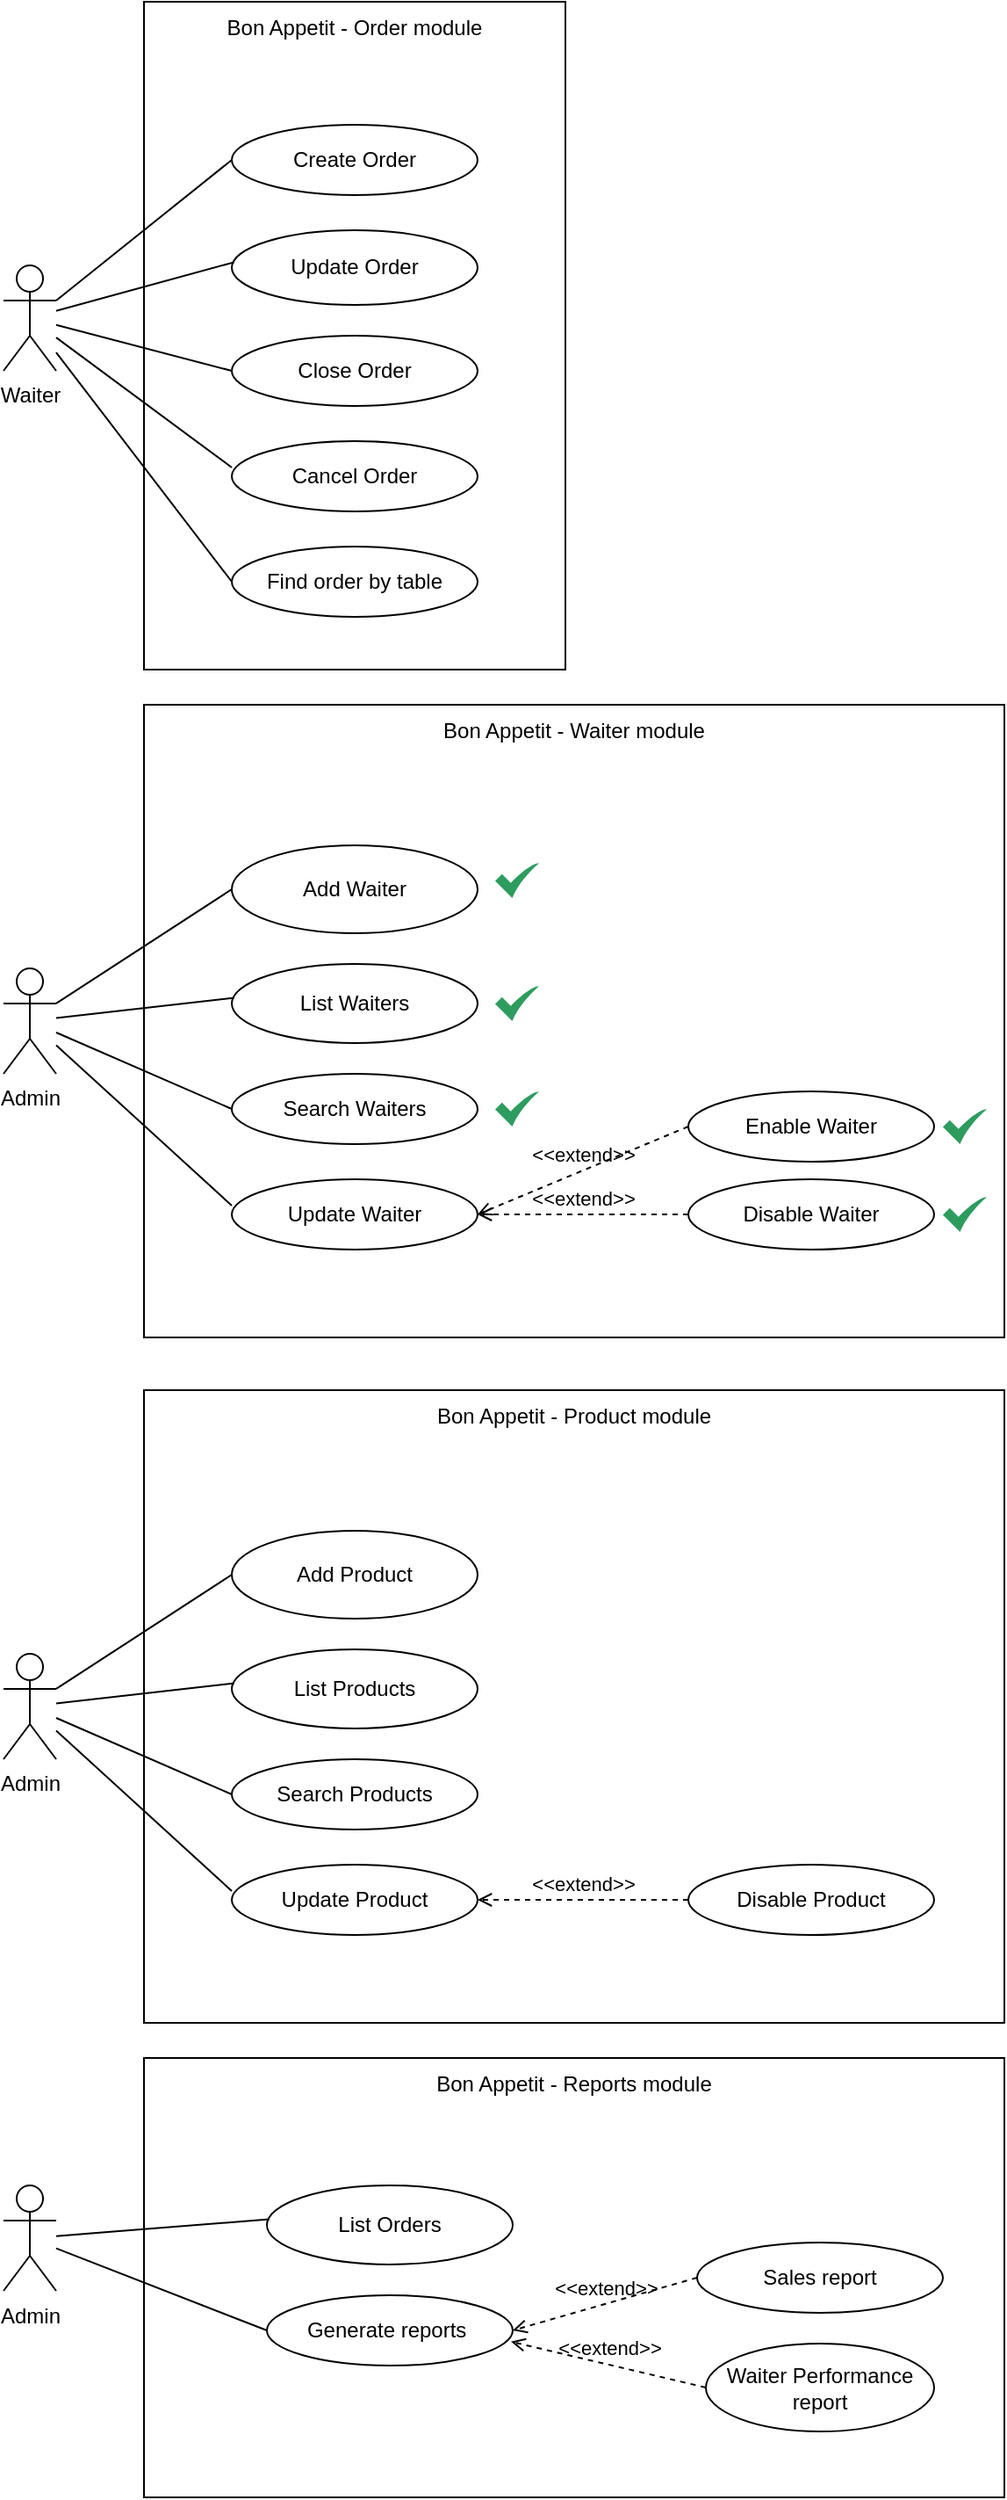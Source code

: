 <mxfile>
    <diagram id="vhd-gmE9hkuIAsEuWjvh" name="Use Case">
        <mxGraphModel dx="478" dy="1228" grid="1" gridSize="10" guides="1" tooltips="1" connect="1" arrows="1" fold="1" page="1" pageScale="1" pageWidth="850" pageHeight="1100" math="0" shadow="0">
            <root>
                <mxCell id="0"/>
                <mxCell id="1" parent="0"/>
                <mxCell id="32" value="" style="rounded=0;whiteSpace=wrap;html=1;" parent="1" vertex="1">
                    <mxGeometry x="140" y="-920" width="240" height="380" as="geometry"/>
                </mxCell>
                <mxCell id="8" value="Create Order" style="ellipse;whiteSpace=wrap;html=1;" parent="1" vertex="1">
                    <mxGeometry x="190" y="-850" width="140" height="40" as="geometry"/>
                </mxCell>
                <mxCell id="11" value="Update Order" style="ellipse;whiteSpace=wrap;html=1;" parent="1" vertex="1">
                    <mxGeometry x="190" y="-790" width="140" height="42.5" as="geometry"/>
                </mxCell>
                <mxCell id="13" value="Close Order" style="ellipse;whiteSpace=wrap;html=1;" parent="1" vertex="1">
                    <mxGeometry x="190" y="-730" width="140" height="40" as="geometry"/>
                </mxCell>
                <mxCell id="15" value="Cancel Order" style="ellipse;whiteSpace=wrap;html=1;" parent="1" vertex="1">
                    <mxGeometry x="190" y="-670" width="140" height="40" as="geometry"/>
                </mxCell>
                <mxCell id="22" value="Waiter" style="shape=umlActor;verticalLabelPosition=bottom;verticalAlign=top;html=1;" parent="1" vertex="1">
                    <mxGeometry x="60" y="-770" width="30" height="60" as="geometry"/>
                </mxCell>
                <mxCell id="34" value="" style="endArrow=none;html=1;entryX=0;entryY=0.375;entryDx=0;entryDy=0;entryPerimeter=0;" parent="1" source="22" target="15" edge="1">
                    <mxGeometry width="50" height="50" relative="1" as="geometry">
                        <mxPoint x="70" y="-690" as="sourcePoint"/>
                        <mxPoint x="120" y="-740" as="targetPoint"/>
                    </mxGeometry>
                </mxCell>
                <mxCell id="35" value="" style="endArrow=none;html=1;entryX=0;entryY=0.5;entryDx=0;entryDy=0;" parent="1" source="22" target="13" edge="1">
                    <mxGeometry width="50" height="50" relative="1" as="geometry">
                        <mxPoint x="80" y="-680" as="sourcePoint"/>
                        <mxPoint x="130" y="-730" as="targetPoint"/>
                    </mxGeometry>
                </mxCell>
                <mxCell id="36" value="" style="endArrow=none;html=1;entryX=0.01;entryY=0.428;entryDx=0;entryDy=0;entryPerimeter=0;" parent="1" source="22" target="11" edge="1">
                    <mxGeometry width="50" height="50" relative="1" as="geometry">
                        <mxPoint x="90" y="-670" as="sourcePoint"/>
                        <mxPoint x="140" y="-720" as="targetPoint"/>
                    </mxGeometry>
                </mxCell>
                <mxCell id="37" value="" style="endArrow=none;html=1;exitX=1;exitY=0.333;exitDx=0;exitDy=0;exitPerimeter=0;entryX=0;entryY=0.5;entryDx=0;entryDy=0;" parent="1" source="22" target="8" edge="1">
                    <mxGeometry width="50" height="50" relative="1" as="geometry">
                        <mxPoint x="100" y="-660" as="sourcePoint"/>
                        <mxPoint x="150" y="-710" as="targetPoint"/>
                    </mxGeometry>
                </mxCell>
                <mxCell id="38" value="Bon Appetit - Order module" style="text;html=1;align=center;verticalAlign=middle;whiteSpace=wrap;rounded=0;" parent="1" vertex="1">
                    <mxGeometry x="140" y="-920" width="240" height="30" as="geometry"/>
                </mxCell>
                <mxCell id="39" value="" style="rounded=0;whiteSpace=wrap;html=1;" parent="1" vertex="1">
                    <mxGeometry x="140" y="-520" width="490" height="360" as="geometry"/>
                </mxCell>
                <mxCell id="40" value="Add Waiter" style="ellipse;whiteSpace=wrap;html=1;" parent="1" vertex="1">
                    <mxGeometry x="190" y="-440" width="140" height="50" as="geometry"/>
                </mxCell>
                <mxCell id="41" value="List Waiters" style="ellipse;whiteSpace=wrap;html=1;" parent="1" vertex="1">
                    <mxGeometry x="190" y="-372.5" width="140" height="45" as="geometry"/>
                </mxCell>
                <mxCell id="42" value="Search Waiters" style="ellipse;whiteSpace=wrap;html=1;" parent="1" vertex="1">
                    <mxGeometry x="190" y="-310" width="140" height="40" as="geometry"/>
                </mxCell>
                <mxCell id="43" value="Update Waiter" style="ellipse;whiteSpace=wrap;html=1;" parent="1" vertex="1">
                    <mxGeometry x="190" y="-250" width="140" height="40" as="geometry"/>
                </mxCell>
                <mxCell id="44" value="Admin" style="shape=umlActor;verticalLabelPosition=bottom;verticalAlign=top;html=1;" parent="1" vertex="1">
                    <mxGeometry x="60" y="-370" width="30" height="60" as="geometry"/>
                </mxCell>
                <mxCell id="45" value="" style="endArrow=none;html=1;entryX=0;entryY=0.375;entryDx=0;entryDy=0;entryPerimeter=0;" parent="1" source="44" target="43" edge="1">
                    <mxGeometry width="50" height="50" relative="1" as="geometry">
                        <mxPoint x="70" y="-390" as="sourcePoint"/>
                        <mxPoint x="120" y="-440" as="targetPoint"/>
                    </mxGeometry>
                </mxCell>
                <mxCell id="46" value="" style="endArrow=none;html=1;entryX=0;entryY=0.5;entryDx=0;entryDy=0;" parent="1" source="44" target="42" edge="1">
                    <mxGeometry width="50" height="50" relative="1" as="geometry">
                        <mxPoint x="80" y="-380" as="sourcePoint"/>
                        <mxPoint x="130" y="-430" as="targetPoint"/>
                    </mxGeometry>
                </mxCell>
                <mxCell id="47" value="" style="endArrow=none;html=1;entryX=0.01;entryY=0.428;entryDx=0;entryDy=0;entryPerimeter=0;" parent="1" source="44" target="41" edge="1">
                    <mxGeometry width="50" height="50" relative="1" as="geometry">
                        <mxPoint x="90" y="-370" as="sourcePoint"/>
                        <mxPoint x="140" y="-420" as="targetPoint"/>
                    </mxGeometry>
                </mxCell>
                <mxCell id="48" value="" style="endArrow=none;html=1;exitX=1;exitY=0.333;exitDx=0;exitDy=0;exitPerimeter=0;entryX=0;entryY=0.5;entryDx=0;entryDy=0;" parent="1" source="44" target="40" edge="1">
                    <mxGeometry width="50" height="50" relative="1" as="geometry">
                        <mxPoint x="100" y="-360" as="sourcePoint"/>
                        <mxPoint x="150" y="-410" as="targetPoint"/>
                    </mxGeometry>
                </mxCell>
                <mxCell id="49" value="Bon Appetit - Waiter module" style="text;html=1;align=center;verticalAlign=middle;whiteSpace=wrap;rounded=0;" parent="1" vertex="1">
                    <mxGeometry x="140" y="-520" width="490" height="30" as="geometry"/>
                </mxCell>
                <mxCell id="50" value="Disable Waiter" style="ellipse;whiteSpace=wrap;html=1;" parent="1" vertex="1">
                    <mxGeometry x="450" y="-250" width="140" height="40" as="geometry"/>
                </mxCell>
                <mxCell id="52" value="&amp;lt;&amp;lt;extend&amp;gt;&amp;gt;" style="html=1;verticalAlign=bottom;labelBackgroundColor=none;endArrow=open;endFill=0;dashed=1;exitX=0;exitY=0.5;exitDx=0;exitDy=0;entryX=1;entryY=0.5;entryDx=0;entryDy=0;" parent="1" source="50" target="43" edge="1">
                    <mxGeometry width="160" relative="1" as="geometry">
                        <mxPoint x="280" y="-105" as="sourcePoint"/>
                        <mxPoint x="440" y="-105" as="targetPoint"/>
                    </mxGeometry>
                </mxCell>
                <mxCell id="57" value="" style="rounded=0;whiteSpace=wrap;html=1;" parent="1" vertex="1">
                    <mxGeometry x="140" y="-130" width="490" height="360" as="geometry"/>
                </mxCell>
                <mxCell id="58" value="Add Product" style="ellipse;whiteSpace=wrap;html=1;" parent="1" vertex="1">
                    <mxGeometry x="190" y="-50" width="140" height="50" as="geometry"/>
                </mxCell>
                <mxCell id="59" value="List Products" style="ellipse;whiteSpace=wrap;html=1;" parent="1" vertex="1">
                    <mxGeometry x="190" y="17.5" width="140" height="45" as="geometry"/>
                </mxCell>
                <mxCell id="60" value="Search Products" style="ellipse;whiteSpace=wrap;html=1;" parent="1" vertex="1">
                    <mxGeometry x="190" y="80" width="140" height="40" as="geometry"/>
                </mxCell>
                <mxCell id="61" value="Update Product" style="ellipse;whiteSpace=wrap;html=1;" parent="1" vertex="1">
                    <mxGeometry x="190" y="140" width="140" height="40" as="geometry"/>
                </mxCell>
                <mxCell id="62" value="Admin" style="shape=umlActor;verticalLabelPosition=bottom;verticalAlign=top;html=1;" parent="1" vertex="1">
                    <mxGeometry x="60" y="20" width="30" height="60" as="geometry"/>
                </mxCell>
                <mxCell id="63" value="" style="endArrow=none;html=1;entryX=0;entryY=0.375;entryDx=0;entryDy=0;entryPerimeter=0;" parent="1" source="62" target="61" edge="1">
                    <mxGeometry width="50" height="50" relative="1" as="geometry">
                        <mxPoint x="70" as="sourcePoint"/>
                        <mxPoint x="120" y="-50" as="targetPoint"/>
                    </mxGeometry>
                </mxCell>
                <mxCell id="64" value="" style="endArrow=none;html=1;entryX=0;entryY=0.5;entryDx=0;entryDy=0;" parent="1" source="62" target="60" edge="1">
                    <mxGeometry width="50" height="50" relative="1" as="geometry">
                        <mxPoint x="80" y="10" as="sourcePoint"/>
                        <mxPoint x="130" y="-40" as="targetPoint"/>
                    </mxGeometry>
                </mxCell>
                <mxCell id="65" value="" style="endArrow=none;html=1;entryX=0.01;entryY=0.428;entryDx=0;entryDy=0;entryPerimeter=0;" parent="1" source="62" target="59" edge="1">
                    <mxGeometry width="50" height="50" relative="1" as="geometry">
                        <mxPoint x="90" y="20" as="sourcePoint"/>
                        <mxPoint x="140" y="-30" as="targetPoint"/>
                    </mxGeometry>
                </mxCell>
                <mxCell id="66" value="" style="endArrow=none;html=1;exitX=1;exitY=0.333;exitDx=0;exitDy=0;exitPerimeter=0;entryX=0;entryY=0.5;entryDx=0;entryDy=0;" parent="1" source="62" target="58" edge="1">
                    <mxGeometry width="50" height="50" relative="1" as="geometry">
                        <mxPoint x="100" y="30" as="sourcePoint"/>
                        <mxPoint x="150" y="-20" as="targetPoint"/>
                    </mxGeometry>
                </mxCell>
                <mxCell id="67" value="Bon Appetit - Product module" style="text;html=1;align=center;verticalAlign=middle;whiteSpace=wrap;rounded=0;" parent="1" vertex="1">
                    <mxGeometry x="140" y="-130" width="490" height="30" as="geometry"/>
                </mxCell>
                <mxCell id="68" value="Disable Product" style="ellipse;whiteSpace=wrap;html=1;" parent="1" vertex="1">
                    <mxGeometry x="450" y="140" width="140" height="40" as="geometry"/>
                </mxCell>
                <mxCell id="69" value="&amp;lt;&amp;lt;extend&amp;gt;&amp;gt;" style="html=1;verticalAlign=bottom;labelBackgroundColor=none;endArrow=open;endFill=0;dashed=1;exitX=0;exitY=0.5;exitDx=0;exitDy=0;entryX=1;entryY=0.5;entryDx=0;entryDy=0;" parent="1" source="68" target="61" edge="1">
                    <mxGeometry width="160" relative="1" as="geometry">
                        <mxPoint x="280" y="285" as="sourcePoint"/>
                        <mxPoint x="440" y="285" as="targetPoint"/>
                    </mxGeometry>
                </mxCell>
                <mxCell id="70" value="" style="rounded=0;whiteSpace=wrap;html=1;" parent="1" vertex="1">
                    <mxGeometry x="140" y="250" width="490" height="250" as="geometry"/>
                </mxCell>
                <mxCell id="72" value="List Orders" style="ellipse;whiteSpace=wrap;html=1;" parent="1" vertex="1">
                    <mxGeometry x="210" y="322.5" width="140" height="45" as="geometry"/>
                </mxCell>
                <mxCell id="73" value="Generate reports&amp;nbsp;" style="ellipse;whiteSpace=wrap;html=1;" parent="1" vertex="1">
                    <mxGeometry x="210" y="385" width="140" height="40" as="geometry"/>
                </mxCell>
                <mxCell id="75" value="Admin" style="shape=umlActor;verticalLabelPosition=bottom;verticalAlign=top;html=1;" parent="1" vertex="1">
                    <mxGeometry x="60" y="322.5" width="30" height="60" as="geometry"/>
                </mxCell>
                <mxCell id="77" value="" style="endArrow=none;html=1;entryX=0;entryY=0.5;entryDx=0;entryDy=0;" parent="1" source="75" target="73" edge="1">
                    <mxGeometry width="50" height="50" relative="1" as="geometry">
                        <mxPoint x="80" y="312.5" as="sourcePoint"/>
                        <mxPoint x="130" y="262.5" as="targetPoint"/>
                    </mxGeometry>
                </mxCell>
                <mxCell id="78" value="" style="endArrow=none;html=1;entryX=0.01;entryY=0.428;entryDx=0;entryDy=0;entryPerimeter=0;" parent="1" source="75" target="72" edge="1">
                    <mxGeometry width="50" height="50" relative="1" as="geometry">
                        <mxPoint x="90" y="322.5" as="sourcePoint"/>
                        <mxPoint x="140" y="272.5" as="targetPoint"/>
                    </mxGeometry>
                </mxCell>
                <mxCell id="80" value="Bon Appetit - Reports module" style="text;html=1;align=center;verticalAlign=middle;whiteSpace=wrap;rounded=0;" parent="1" vertex="1">
                    <mxGeometry x="140" y="250" width="490" height="30" as="geometry"/>
                </mxCell>
                <mxCell id="85" value="Find order by table" style="ellipse;whiteSpace=wrap;html=1;" parent="1" vertex="1">
                    <mxGeometry x="190" y="-610" width="140" height="40" as="geometry"/>
                </mxCell>
                <mxCell id="86" value="Sales report" style="ellipse;whiteSpace=wrap;html=1;" parent="1" vertex="1">
                    <mxGeometry x="455" y="355" width="140" height="40" as="geometry"/>
                </mxCell>
                <mxCell id="87" value="Waiter Performance report" style="ellipse;whiteSpace=wrap;html=1;" parent="1" vertex="1">
                    <mxGeometry x="460" y="412.5" width="130" height="50" as="geometry"/>
                </mxCell>
                <mxCell id="89" value="&amp;lt;&amp;lt;extend&amp;gt;&amp;gt;" style="html=1;verticalAlign=bottom;labelBackgroundColor=none;endArrow=open;endFill=0;dashed=1;exitX=0;exitY=0.5;exitDx=0;exitDy=0;entryX=1;entryY=0.5;entryDx=0;entryDy=0;" parent="1" source="86" target="73" edge="1">
                    <mxGeometry width="160" relative="1" as="geometry">
                        <mxPoint x="490" y="322.5" as="sourcePoint"/>
                        <mxPoint x="370" y="322.5" as="targetPoint"/>
                    </mxGeometry>
                </mxCell>
                <mxCell id="90" value="&amp;lt;&amp;lt;extend&amp;gt;&amp;gt;" style="html=1;verticalAlign=bottom;labelBackgroundColor=none;endArrow=open;endFill=0;dashed=1;exitX=0;exitY=0.5;exitDx=0;exitDy=0;entryX=0.993;entryY=0.66;entryDx=0;entryDy=0;entryPerimeter=0;" parent="1" source="87" target="73" edge="1">
                    <mxGeometry width="160" relative="1" as="geometry">
                        <mxPoint x="420" y="365.5" as="sourcePoint"/>
                        <mxPoint x="360" y="415.5" as="targetPoint"/>
                    </mxGeometry>
                </mxCell>
                <mxCell id="92" value="" style="endArrow=none;html=1;entryX=0;entryY=0.5;entryDx=0;entryDy=0;" parent="1" source="22" target="85" edge="1">
                    <mxGeometry width="50" height="50" relative="1" as="geometry">
                        <mxPoint x="100" y="-632" as="sourcePoint"/>
                        <mxPoint x="200" y="-645" as="targetPoint"/>
                    </mxGeometry>
                </mxCell>
                <mxCell id="93" value="" style="sketch=0;html=1;aspect=fixed;strokeColor=none;shadow=0;align=center;fillColor=#2D9C5E;verticalAlign=top;labelPosition=center;verticalLabelPosition=bottom;shape=mxgraph.gcp2.check" parent="1" vertex="1">
                    <mxGeometry x="340" y="-430" width="25" height="20" as="geometry"/>
                </mxCell>
                <mxCell id="94" value="" style="sketch=0;html=1;aspect=fixed;strokeColor=none;shadow=0;align=center;fillColor=#2D9C5E;verticalAlign=top;labelPosition=center;verticalLabelPosition=bottom;shape=mxgraph.gcp2.check" parent="1" vertex="1">
                    <mxGeometry x="340" y="-360" width="25" height="20" as="geometry"/>
                </mxCell>
                <mxCell id="95" value="" style="sketch=0;html=1;aspect=fixed;strokeColor=none;shadow=0;align=center;fillColor=#2D9C5E;verticalAlign=top;labelPosition=center;verticalLabelPosition=bottom;shape=mxgraph.gcp2.check" parent="1" vertex="1">
                    <mxGeometry x="340" y="-300" width="25" height="20" as="geometry"/>
                </mxCell>
                <mxCell id="96" value="" style="sketch=0;html=1;aspect=fixed;strokeColor=none;shadow=0;align=center;fillColor=#2D9C5E;verticalAlign=top;labelPosition=center;verticalLabelPosition=bottom;shape=mxgraph.gcp2.check" parent="1" vertex="1">
                    <mxGeometry x="595" y="-240" width="25" height="20" as="geometry"/>
                </mxCell>
                <mxCell id="97" value="Enable Waiter" style="ellipse;whiteSpace=wrap;html=1;" parent="1" vertex="1">
                    <mxGeometry x="450" y="-300" width="140" height="40" as="geometry"/>
                </mxCell>
                <mxCell id="98" value="&amp;lt;&amp;lt;extend&amp;gt;&amp;gt;" style="html=1;verticalAlign=bottom;labelBackgroundColor=none;endArrow=open;endFill=0;dashed=1;exitX=0;exitY=0.5;exitDx=0;exitDy=0;entryX=1;entryY=0.5;entryDx=0;entryDy=0;" parent="1" source="97" target="43" edge="1">
                    <mxGeometry width="160" relative="1" as="geometry">
                        <mxPoint x="460" y="-220" as="sourcePoint"/>
                        <mxPoint x="340" y="-220" as="targetPoint"/>
                    </mxGeometry>
                </mxCell>
                <mxCell id="99" value="" style="sketch=0;html=1;aspect=fixed;strokeColor=none;shadow=0;align=center;fillColor=#2D9C5E;verticalAlign=top;labelPosition=center;verticalLabelPosition=bottom;shape=mxgraph.gcp2.check" vertex="1" parent="1">
                    <mxGeometry x="595" y="-290" width="25" height="20" as="geometry"/>
                </mxCell>
            </root>
        </mxGraphModel>
    </diagram>
</mxfile>